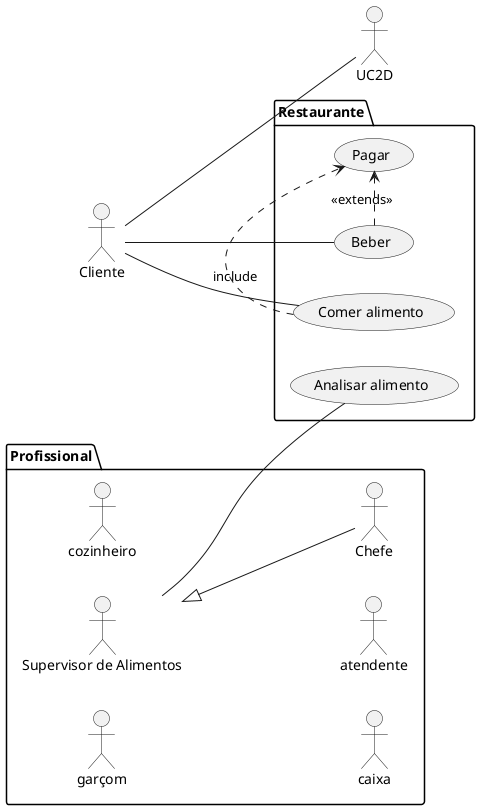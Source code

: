 @startuml
/'caso de uso do sistema rstaurante'/
left to right direction
actor Cliente as c


package Profissional {
  actor garçom as g
  actor cozinheiro as co
  actor caixa as cx
  actor atendente as at
  actor "Supervisor de Alimentos" as sa
  actor Chefe as ch
}
package Restaurante {
  usecase "Comer alimento" as UC1
  usecase "Pagar" as UC2
  usecase "Beber" as UC3
  usecase "Analisar alimento" as UC4
  (UC1) .> (UC2) : include
  (UC3) .> (UC2) : <<extends>>
}
sa -- UC4
c -- UC1
c -- UC2D
c -- UC3
sa <|-- ch
@enduml